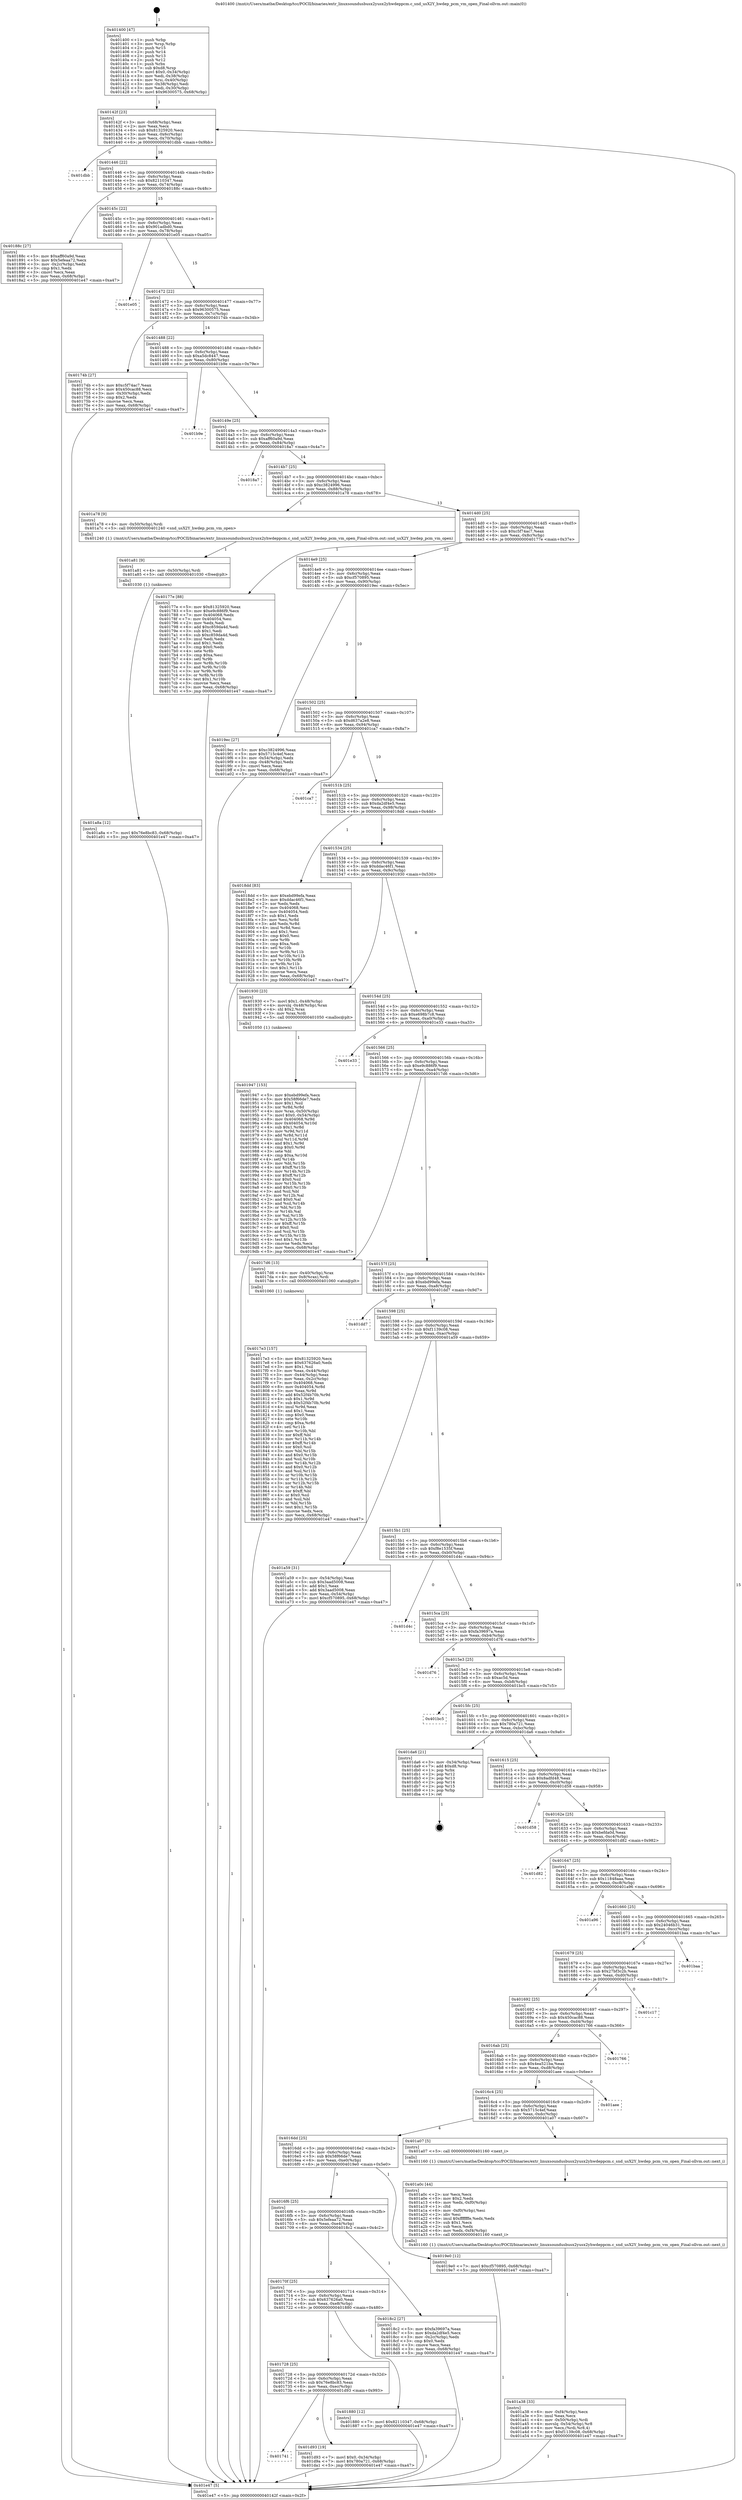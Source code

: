 digraph "0x401400" {
  label = "0x401400 (/mnt/c/Users/mathe/Desktop/tcc/POCII/binaries/extr_linuxsoundusbusx2yusx2yhwdeppcm.c_snd_usX2Y_hwdep_pcm_vm_open_Final-ollvm.out::main(0))"
  labelloc = "t"
  node[shape=record]

  Entry [label="",width=0.3,height=0.3,shape=circle,fillcolor=black,style=filled]
  "0x40142f" [label="{
     0x40142f [23]\l
     | [instrs]\l
     &nbsp;&nbsp;0x40142f \<+3\>: mov -0x68(%rbp),%eax\l
     &nbsp;&nbsp;0x401432 \<+2\>: mov %eax,%ecx\l
     &nbsp;&nbsp;0x401434 \<+6\>: sub $0x81325920,%ecx\l
     &nbsp;&nbsp;0x40143a \<+3\>: mov %eax,-0x6c(%rbp)\l
     &nbsp;&nbsp;0x40143d \<+3\>: mov %ecx,-0x70(%rbp)\l
     &nbsp;&nbsp;0x401440 \<+6\>: je 0000000000401dbb \<main+0x9bb\>\l
  }"]
  "0x401dbb" [label="{
     0x401dbb\l
  }", style=dashed]
  "0x401446" [label="{
     0x401446 [22]\l
     | [instrs]\l
     &nbsp;&nbsp;0x401446 \<+5\>: jmp 000000000040144b \<main+0x4b\>\l
     &nbsp;&nbsp;0x40144b \<+3\>: mov -0x6c(%rbp),%eax\l
     &nbsp;&nbsp;0x40144e \<+5\>: sub $0x82110347,%eax\l
     &nbsp;&nbsp;0x401453 \<+3\>: mov %eax,-0x74(%rbp)\l
     &nbsp;&nbsp;0x401456 \<+6\>: je 000000000040188c \<main+0x48c\>\l
  }"]
  Exit [label="",width=0.3,height=0.3,shape=circle,fillcolor=black,style=filled,peripheries=2]
  "0x40188c" [label="{
     0x40188c [27]\l
     | [instrs]\l
     &nbsp;&nbsp;0x40188c \<+5\>: mov $0xaff60a9d,%eax\l
     &nbsp;&nbsp;0x401891 \<+5\>: mov $0x5efeaa72,%ecx\l
     &nbsp;&nbsp;0x401896 \<+3\>: mov -0x2c(%rbp),%edx\l
     &nbsp;&nbsp;0x401899 \<+3\>: cmp $0x1,%edx\l
     &nbsp;&nbsp;0x40189c \<+3\>: cmovl %ecx,%eax\l
     &nbsp;&nbsp;0x40189f \<+3\>: mov %eax,-0x68(%rbp)\l
     &nbsp;&nbsp;0x4018a2 \<+5\>: jmp 0000000000401e47 \<main+0xa47\>\l
  }"]
  "0x40145c" [label="{
     0x40145c [22]\l
     | [instrs]\l
     &nbsp;&nbsp;0x40145c \<+5\>: jmp 0000000000401461 \<main+0x61\>\l
     &nbsp;&nbsp;0x401461 \<+3\>: mov -0x6c(%rbp),%eax\l
     &nbsp;&nbsp;0x401464 \<+5\>: sub $0x901adbd0,%eax\l
     &nbsp;&nbsp;0x401469 \<+3\>: mov %eax,-0x78(%rbp)\l
     &nbsp;&nbsp;0x40146c \<+6\>: je 0000000000401e05 \<main+0xa05\>\l
  }"]
  "0x401741" [label="{
     0x401741\l
  }", style=dashed]
  "0x401e05" [label="{
     0x401e05\l
  }", style=dashed]
  "0x401472" [label="{
     0x401472 [22]\l
     | [instrs]\l
     &nbsp;&nbsp;0x401472 \<+5\>: jmp 0000000000401477 \<main+0x77\>\l
     &nbsp;&nbsp;0x401477 \<+3\>: mov -0x6c(%rbp),%eax\l
     &nbsp;&nbsp;0x40147a \<+5\>: sub $0x96300575,%eax\l
     &nbsp;&nbsp;0x40147f \<+3\>: mov %eax,-0x7c(%rbp)\l
     &nbsp;&nbsp;0x401482 \<+6\>: je 000000000040174b \<main+0x34b\>\l
  }"]
  "0x401d93" [label="{
     0x401d93 [19]\l
     | [instrs]\l
     &nbsp;&nbsp;0x401d93 \<+7\>: movl $0x0,-0x34(%rbp)\l
     &nbsp;&nbsp;0x401d9a \<+7\>: movl $0x780a721,-0x68(%rbp)\l
     &nbsp;&nbsp;0x401da1 \<+5\>: jmp 0000000000401e47 \<main+0xa47\>\l
  }"]
  "0x40174b" [label="{
     0x40174b [27]\l
     | [instrs]\l
     &nbsp;&nbsp;0x40174b \<+5\>: mov $0xc5f74ac7,%eax\l
     &nbsp;&nbsp;0x401750 \<+5\>: mov $0x450cac88,%ecx\l
     &nbsp;&nbsp;0x401755 \<+3\>: mov -0x30(%rbp),%edx\l
     &nbsp;&nbsp;0x401758 \<+3\>: cmp $0x2,%edx\l
     &nbsp;&nbsp;0x40175b \<+3\>: cmovne %ecx,%eax\l
     &nbsp;&nbsp;0x40175e \<+3\>: mov %eax,-0x68(%rbp)\l
     &nbsp;&nbsp;0x401761 \<+5\>: jmp 0000000000401e47 \<main+0xa47\>\l
  }"]
  "0x401488" [label="{
     0x401488 [22]\l
     | [instrs]\l
     &nbsp;&nbsp;0x401488 \<+5\>: jmp 000000000040148d \<main+0x8d\>\l
     &nbsp;&nbsp;0x40148d \<+3\>: mov -0x6c(%rbp),%eax\l
     &nbsp;&nbsp;0x401490 \<+5\>: sub $0xa5dc8447,%eax\l
     &nbsp;&nbsp;0x401495 \<+3\>: mov %eax,-0x80(%rbp)\l
     &nbsp;&nbsp;0x401498 \<+6\>: je 0000000000401b9e \<main+0x79e\>\l
  }"]
  "0x401e47" [label="{
     0x401e47 [5]\l
     | [instrs]\l
     &nbsp;&nbsp;0x401e47 \<+5\>: jmp 000000000040142f \<main+0x2f\>\l
  }"]
  "0x401400" [label="{
     0x401400 [47]\l
     | [instrs]\l
     &nbsp;&nbsp;0x401400 \<+1\>: push %rbp\l
     &nbsp;&nbsp;0x401401 \<+3\>: mov %rsp,%rbp\l
     &nbsp;&nbsp;0x401404 \<+2\>: push %r15\l
     &nbsp;&nbsp;0x401406 \<+2\>: push %r14\l
     &nbsp;&nbsp;0x401408 \<+2\>: push %r13\l
     &nbsp;&nbsp;0x40140a \<+2\>: push %r12\l
     &nbsp;&nbsp;0x40140c \<+1\>: push %rbx\l
     &nbsp;&nbsp;0x40140d \<+7\>: sub $0xd8,%rsp\l
     &nbsp;&nbsp;0x401414 \<+7\>: movl $0x0,-0x34(%rbp)\l
     &nbsp;&nbsp;0x40141b \<+3\>: mov %edi,-0x38(%rbp)\l
     &nbsp;&nbsp;0x40141e \<+4\>: mov %rsi,-0x40(%rbp)\l
     &nbsp;&nbsp;0x401422 \<+3\>: mov -0x38(%rbp),%edi\l
     &nbsp;&nbsp;0x401425 \<+3\>: mov %edi,-0x30(%rbp)\l
     &nbsp;&nbsp;0x401428 \<+7\>: movl $0x96300575,-0x68(%rbp)\l
  }"]
  "0x401a8a" [label="{
     0x401a8a [12]\l
     | [instrs]\l
     &nbsp;&nbsp;0x401a8a \<+7\>: movl $0x76e8bc83,-0x68(%rbp)\l
     &nbsp;&nbsp;0x401a91 \<+5\>: jmp 0000000000401e47 \<main+0xa47\>\l
  }"]
  "0x401b9e" [label="{
     0x401b9e\l
  }", style=dashed]
  "0x40149e" [label="{
     0x40149e [25]\l
     | [instrs]\l
     &nbsp;&nbsp;0x40149e \<+5\>: jmp 00000000004014a3 \<main+0xa3\>\l
     &nbsp;&nbsp;0x4014a3 \<+3\>: mov -0x6c(%rbp),%eax\l
     &nbsp;&nbsp;0x4014a6 \<+5\>: sub $0xaff60a9d,%eax\l
     &nbsp;&nbsp;0x4014ab \<+6\>: mov %eax,-0x84(%rbp)\l
     &nbsp;&nbsp;0x4014b1 \<+6\>: je 00000000004018a7 \<main+0x4a7\>\l
  }"]
  "0x401a81" [label="{
     0x401a81 [9]\l
     | [instrs]\l
     &nbsp;&nbsp;0x401a81 \<+4\>: mov -0x50(%rbp),%rdi\l
     &nbsp;&nbsp;0x401a85 \<+5\>: call 0000000000401030 \<free@plt\>\l
     | [calls]\l
     &nbsp;&nbsp;0x401030 \{1\} (unknown)\l
  }"]
  "0x4018a7" [label="{
     0x4018a7\l
  }", style=dashed]
  "0x4014b7" [label="{
     0x4014b7 [25]\l
     | [instrs]\l
     &nbsp;&nbsp;0x4014b7 \<+5\>: jmp 00000000004014bc \<main+0xbc\>\l
     &nbsp;&nbsp;0x4014bc \<+3\>: mov -0x6c(%rbp),%eax\l
     &nbsp;&nbsp;0x4014bf \<+5\>: sub $0xc3824996,%eax\l
     &nbsp;&nbsp;0x4014c4 \<+6\>: mov %eax,-0x88(%rbp)\l
     &nbsp;&nbsp;0x4014ca \<+6\>: je 0000000000401a78 \<main+0x678\>\l
  }"]
  "0x401a38" [label="{
     0x401a38 [33]\l
     | [instrs]\l
     &nbsp;&nbsp;0x401a38 \<+6\>: mov -0xf4(%rbp),%ecx\l
     &nbsp;&nbsp;0x401a3e \<+3\>: imul %eax,%ecx\l
     &nbsp;&nbsp;0x401a41 \<+4\>: mov -0x50(%rbp),%rdi\l
     &nbsp;&nbsp;0x401a45 \<+4\>: movslq -0x54(%rbp),%r8\l
     &nbsp;&nbsp;0x401a49 \<+4\>: mov %ecx,(%rdi,%r8,4)\l
     &nbsp;&nbsp;0x401a4d \<+7\>: movl $0xf1139c08,-0x68(%rbp)\l
     &nbsp;&nbsp;0x401a54 \<+5\>: jmp 0000000000401e47 \<main+0xa47\>\l
  }"]
  "0x401a78" [label="{
     0x401a78 [9]\l
     | [instrs]\l
     &nbsp;&nbsp;0x401a78 \<+4\>: mov -0x50(%rbp),%rdi\l
     &nbsp;&nbsp;0x401a7c \<+5\>: call 0000000000401240 \<snd_usX2Y_hwdep_pcm_vm_open\>\l
     | [calls]\l
     &nbsp;&nbsp;0x401240 \{1\} (/mnt/c/Users/mathe/Desktop/tcc/POCII/binaries/extr_linuxsoundusbusx2yusx2yhwdeppcm.c_snd_usX2Y_hwdep_pcm_vm_open_Final-ollvm.out::snd_usX2Y_hwdep_pcm_vm_open)\l
  }"]
  "0x4014d0" [label="{
     0x4014d0 [25]\l
     | [instrs]\l
     &nbsp;&nbsp;0x4014d0 \<+5\>: jmp 00000000004014d5 \<main+0xd5\>\l
     &nbsp;&nbsp;0x4014d5 \<+3\>: mov -0x6c(%rbp),%eax\l
     &nbsp;&nbsp;0x4014d8 \<+5\>: sub $0xc5f74ac7,%eax\l
     &nbsp;&nbsp;0x4014dd \<+6\>: mov %eax,-0x8c(%rbp)\l
     &nbsp;&nbsp;0x4014e3 \<+6\>: je 000000000040177e \<main+0x37e\>\l
  }"]
  "0x401a0c" [label="{
     0x401a0c [44]\l
     | [instrs]\l
     &nbsp;&nbsp;0x401a0c \<+2\>: xor %ecx,%ecx\l
     &nbsp;&nbsp;0x401a0e \<+5\>: mov $0x2,%edx\l
     &nbsp;&nbsp;0x401a13 \<+6\>: mov %edx,-0xf0(%rbp)\l
     &nbsp;&nbsp;0x401a19 \<+1\>: cltd\l
     &nbsp;&nbsp;0x401a1a \<+6\>: mov -0xf0(%rbp),%esi\l
     &nbsp;&nbsp;0x401a20 \<+2\>: idiv %esi\l
     &nbsp;&nbsp;0x401a22 \<+6\>: imul $0xfffffffe,%edx,%edx\l
     &nbsp;&nbsp;0x401a28 \<+3\>: sub $0x1,%ecx\l
     &nbsp;&nbsp;0x401a2b \<+2\>: sub %ecx,%edx\l
     &nbsp;&nbsp;0x401a2d \<+6\>: mov %edx,-0xf4(%rbp)\l
     &nbsp;&nbsp;0x401a33 \<+5\>: call 0000000000401160 \<next_i\>\l
     | [calls]\l
     &nbsp;&nbsp;0x401160 \{1\} (/mnt/c/Users/mathe/Desktop/tcc/POCII/binaries/extr_linuxsoundusbusx2yusx2yhwdeppcm.c_snd_usX2Y_hwdep_pcm_vm_open_Final-ollvm.out::next_i)\l
  }"]
  "0x40177e" [label="{
     0x40177e [88]\l
     | [instrs]\l
     &nbsp;&nbsp;0x40177e \<+5\>: mov $0x81325920,%eax\l
     &nbsp;&nbsp;0x401783 \<+5\>: mov $0xe9c886f9,%ecx\l
     &nbsp;&nbsp;0x401788 \<+7\>: mov 0x404068,%edx\l
     &nbsp;&nbsp;0x40178f \<+7\>: mov 0x404054,%esi\l
     &nbsp;&nbsp;0x401796 \<+2\>: mov %edx,%edi\l
     &nbsp;&nbsp;0x401798 \<+6\>: add $0xc859da4d,%edi\l
     &nbsp;&nbsp;0x40179e \<+3\>: sub $0x1,%edi\l
     &nbsp;&nbsp;0x4017a1 \<+6\>: sub $0xc859da4d,%edi\l
     &nbsp;&nbsp;0x4017a7 \<+3\>: imul %edi,%edx\l
     &nbsp;&nbsp;0x4017aa \<+3\>: and $0x1,%edx\l
     &nbsp;&nbsp;0x4017ad \<+3\>: cmp $0x0,%edx\l
     &nbsp;&nbsp;0x4017b0 \<+4\>: sete %r8b\l
     &nbsp;&nbsp;0x4017b4 \<+3\>: cmp $0xa,%esi\l
     &nbsp;&nbsp;0x4017b7 \<+4\>: setl %r9b\l
     &nbsp;&nbsp;0x4017bb \<+3\>: mov %r8b,%r10b\l
     &nbsp;&nbsp;0x4017be \<+3\>: and %r9b,%r10b\l
     &nbsp;&nbsp;0x4017c1 \<+3\>: xor %r9b,%r8b\l
     &nbsp;&nbsp;0x4017c4 \<+3\>: or %r8b,%r10b\l
     &nbsp;&nbsp;0x4017c7 \<+4\>: test $0x1,%r10b\l
     &nbsp;&nbsp;0x4017cb \<+3\>: cmovne %ecx,%eax\l
     &nbsp;&nbsp;0x4017ce \<+3\>: mov %eax,-0x68(%rbp)\l
     &nbsp;&nbsp;0x4017d1 \<+5\>: jmp 0000000000401e47 \<main+0xa47\>\l
  }"]
  "0x4014e9" [label="{
     0x4014e9 [25]\l
     | [instrs]\l
     &nbsp;&nbsp;0x4014e9 \<+5\>: jmp 00000000004014ee \<main+0xee\>\l
     &nbsp;&nbsp;0x4014ee \<+3\>: mov -0x6c(%rbp),%eax\l
     &nbsp;&nbsp;0x4014f1 \<+5\>: sub $0xcf570895,%eax\l
     &nbsp;&nbsp;0x4014f6 \<+6\>: mov %eax,-0x90(%rbp)\l
     &nbsp;&nbsp;0x4014fc \<+6\>: je 00000000004019ec \<main+0x5ec\>\l
  }"]
  "0x401947" [label="{
     0x401947 [153]\l
     | [instrs]\l
     &nbsp;&nbsp;0x401947 \<+5\>: mov $0xebd99efa,%ecx\l
     &nbsp;&nbsp;0x40194c \<+5\>: mov $0x58f66de7,%edx\l
     &nbsp;&nbsp;0x401951 \<+3\>: mov $0x1,%sil\l
     &nbsp;&nbsp;0x401954 \<+3\>: xor %r8d,%r8d\l
     &nbsp;&nbsp;0x401957 \<+4\>: mov %rax,-0x50(%rbp)\l
     &nbsp;&nbsp;0x40195b \<+7\>: movl $0x0,-0x54(%rbp)\l
     &nbsp;&nbsp;0x401962 \<+8\>: mov 0x404068,%r9d\l
     &nbsp;&nbsp;0x40196a \<+8\>: mov 0x404054,%r10d\l
     &nbsp;&nbsp;0x401972 \<+4\>: sub $0x1,%r8d\l
     &nbsp;&nbsp;0x401976 \<+3\>: mov %r9d,%r11d\l
     &nbsp;&nbsp;0x401979 \<+3\>: add %r8d,%r11d\l
     &nbsp;&nbsp;0x40197c \<+4\>: imul %r11d,%r9d\l
     &nbsp;&nbsp;0x401980 \<+4\>: and $0x1,%r9d\l
     &nbsp;&nbsp;0x401984 \<+4\>: cmp $0x0,%r9d\l
     &nbsp;&nbsp;0x401988 \<+3\>: sete %bl\l
     &nbsp;&nbsp;0x40198b \<+4\>: cmp $0xa,%r10d\l
     &nbsp;&nbsp;0x40198f \<+4\>: setl %r14b\l
     &nbsp;&nbsp;0x401993 \<+3\>: mov %bl,%r15b\l
     &nbsp;&nbsp;0x401996 \<+4\>: xor $0xff,%r15b\l
     &nbsp;&nbsp;0x40199a \<+3\>: mov %r14b,%r12b\l
     &nbsp;&nbsp;0x40199d \<+4\>: xor $0xff,%r12b\l
     &nbsp;&nbsp;0x4019a1 \<+4\>: xor $0x0,%sil\l
     &nbsp;&nbsp;0x4019a5 \<+3\>: mov %r15b,%r13b\l
     &nbsp;&nbsp;0x4019a8 \<+4\>: and $0x0,%r13b\l
     &nbsp;&nbsp;0x4019ac \<+3\>: and %sil,%bl\l
     &nbsp;&nbsp;0x4019af \<+3\>: mov %r12b,%al\l
     &nbsp;&nbsp;0x4019b2 \<+2\>: and $0x0,%al\l
     &nbsp;&nbsp;0x4019b4 \<+3\>: and %sil,%r14b\l
     &nbsp;&nbsp;0x4019b7 \<+3\>: or %bl,%r13b\l
     &nbsp;&nbsp;0x4019ba \<+3\>: or %r14b,%al\l
     &nbsp;&nbsp;0x4019bd \<+3\>: xor %al,%r13b\l
     &nbsp;&nbsp;0x4019c0 \<+3\>: or %r12b,%r15b\l
     &nbsp;&nbsp;0x4019c3 \<+4\>: xor $0xff,%r15b\l
     &nbsp;&nbsp;0x4019c7 \<+4\>: or $0x0,%sil\l
     &nbsp;&nbsp;0x4019cb \<+3\>: and %sil,%r15b\l
     &nbsp;&nbsp;0x4019ce \<+3\>: or %r15b,%r13b\l
     &nbsp;&nbsp;0x4019d1 \<+4\>: test $0x1,%r13b\l
     &nbsp;&nbsp;0x4019d5 \<+3\>: cmovne %edx,%ecx\l
     &nbsp;&nbsp;0x4019d8 \<+3\>: mov %ecx,-0x68(%rbp)\l
     &nbsp;&nbsp;0x4019db \<+5\>: jmp 0000000000401e47 \<main+0xa47\>\l
  }"]
  "0x4019ec" [label="{
     0x4019ec [27]\l
     | [instrs]\l
     &nbsp;&nbsp;0x4019ec \<+5\>: mov $0xc3824996,%eax\l
     &nbsp;&nbsp;0x4019f1 \<+5\>: mov $0x5715c4ef,%ecx\l
     &nbsp;&nbsp;0x4019f6 \<+3\>: mov -0x54(%rbp),%edx\l
     &nbsp;&nbsp;0x4019f9 \<+3\>: cmp -0x48(%rbp),%edx\l
     &nbsp;&nbsp;0x4019fc \<+3\>: cmovl %ecx,%eax\l
     &nbsp;&nbsp;0x4019ff \<+3\>: mov %eax,-0x68(%rbp)\l
     &nbsp;&nbsp;0x401a02 \<+5\>: jmp 0000000000401e47 \<main+0xa47\>\l
  }"]
  "0x401502" [label="{
     0x401502 [25]\l
     | [instrs]\l
     &nbsp;&nbsp;0x401502 \<+5\>: jmp 0000000000401507 \<main+0x107\>\l
     &nbsp;&nbsp;0x401507 \<+3\>: mov -0x6c(%rbp),%eax\l
     &nbsp;&nbsp;0x40150a \<+5\>: sub $0xd637a2e8,%eax\l
     &nbsp;&nbsp;0x40150f \<+6\>: mov %eax,-0x94(%rbp)\l
     &nbsp;&nbsp;0x401515 \<+6\>: je 0000000000401ca7 \<main+0x8a7\>\l
  }"]
  "0x401728" [label="{
     0x401728 [25]\l
     | [instrs]\l
     &nbsp;&nbsp;0x401728 \<+5\>: jmp 000000000040172d \<main+0x32d\>\l
     &nbsp;&nbsp;0x40172d \<+3\>: mov -0x6c(%rbp),%eax\l
     &nbsp;&nbsp;0x401730 \<+5\>: sub $0x76e8bc83,%eax\l
     &nbsp;&nbsp;0x401735 \<+6\>: mov %eax,-0xec(%rbp)\l
     &nbsp;&nbsp;0x40173b \<+6\>: je 0000000000401d93 \<main+0x993\>\l
  }"]
  "0x401ca7" [label="{
     0x401ca7\l
  }", style=dashed]
  "0x40151b" [label="{
     0x40151b [25]\l
     | [instrs]\l
     &nbsp;&nbsp;0x40151b \<+5\>: jmp 0000000000401520 \<main+0x120\>\l
     &nbsp;&nbsp;0x401520 \<+3\>: mov -0x6c(%rbp),%eax\l
     &nbsp;&nbsp;0x401523 \<+5\>: sub $0xda2df4e5,%eax\l
     &nbsp;&nbsp;0x401528 \<+6\>: mov %eax,-0x98(%rbp)\l
     &nbsp;&nbsp;0x40152e \<+6\>: je 00000000004018dd \<main+0x4dd\>\l
  }"]
  "0x401880" [label="{
     0x401880 [12]\l
     | [instrs]\l
     &nbsp;&nbsp;0x401880 \<+7\>: movl $0x82110347,-0x68(%rbp)\l
     &nbsp;&nbsp;0x401887 \<+5\>: jmp 0000000000401e47 \<main+0xa47\>\l
  }"]
  "0x4018dd" [label="{
     0x4018dd [83]\l
     | [instrs]\l
     &nbsp;&nbsp;0x4018dd \<+5\>: mov $0xebd99efa,%eax\l
     &nbsp;&nbsp;0x4018e2 \<+5\>: mov $0xddac46f1,%ecx\l
     &nbsp;&nbsp;0x4018e7 \<+2\>: xor %edx,%edx\l
     &nbsp;&nbsp;0x4018e9 \<+7\>: mov 0x404068,%esi\l
     &nbsp;&nbsp;0x4018f0 \<+7\>: mov 0x404054,%edi\l
     &nbsp;&nbsp;0x4018f7 \<+3\>: sub $0x1,%edx\l
     &nbsp;&nbsp;0x4018fa \<+3\>: mov %esi,%r8d\l
     &nbsp;&nbsp;0x4018fd \<+3\>: add %edx,%r8d\l
     &nbsp;&nbsp;0x401900 \<+4\>: imul %r8d,%esi\l
     &nbsp;&nbsp;0x401904 \<+3\>: and $0x1,%esi\l
     &nbsp;&nbsp;0x401907 \<+3\>: cmp $0x0,%esi\l
     &nbsp;&nbsp;0x40190a \<+4\>: sete %r9b\l
     &nbsp;&nbsp;0x40190e \<+3\>: cmp $0xa,%edi\l
     &nbsp;&nbsp;0x401911 \<+4\>: setl %r10b\l
     &nbsp;&nbsp;0x401915 \<+3\>: mov %r9b,%r11b\l
     &nbsp;&nbsp;0x401918 \<+3\>: and %r10b,%r11b\l
     &nbsp;&nbsp;0x40191b \<+3\>: xor %r10b,%r9b\l
     &nbsp;&nbsp;0x40191e \<+3\>: or %r9b,%r11b\l
     &nbsp;&nbsp;0x401921 \<+4\>: test $0x1,%r11b\l
     &nbsp;&nbsp;0x401925 \<+3\>: cmovne %ecx,%eax\l
     &nbsp;&nbsp;0x401928 \<+3\>: mov %eax,-0x68(%rbp)\l
     &nbsp;&nbsp;0x40192b \<+5\>: jmp 0000000000401e47 \<main+0xa47\>\l
  }"]
  "0x401534" [label="{
     0x401534 [25]\l
     | [instrs]\l
     &nbsp;&nbsp;0x401534 \<+5\>: jmp 0000000000401539 \<main+0x139\>\l
     &nbsp;&nbsp;0x401539 \<+3\>: mov -0x6c(%rbp),%eax\l
     &nbsp;&nbsp;0x40153c \<+5\>: sub $0xddac46f1,%eax\l
     &nbsp;&nbsp;0x401541 \<+6\>: mov %eax,-0x9c(%rbp)\l
     &nbsp;&nbsp;0x401547 \<+6\>: je 0000000000401930 \<main+0x530\>\l
  }"]
  "0x40170f" [label="{
     0x40170f [25]\l
     | [instrs]\l
     &nbsp;&nbsp;0x40170f \<+5\>: jmp 0000000000401714 \<main+0x314\>\l
     &nbsp;&nbsp;0x401714 \<+3\>: mov -0x6c(%rbp),%eax\l
     &nbsp;&nbsp;0x401717 \<+5\>: sub $0x637626a0,%eax\l
     &nbsp;&nbsp;0x40171c \<+6\>: mov %eax,-0xe8(%rbp)\l
     &nbsp;&nbsp;0x401722 \<+6\>: je 0000000000401880 \<main+0x480\>\l
  }"]
  "0x401930" [label="{
     0x401930 [23]\l
     | [instrs]\l
     &nbsp;&nbsp;0x401930 \<+7\>: movl $0x1,-0x48(%rbp)\l
     &nbsp;&nbsp;0x401937 \<+4\>: movslq -0x48(%rbp),%rax\l
     &nbsp;&nbsp;0x40193b \<+4\>: shl $0x2,%rax\l
     &nbsp;&nbsp;0x40193f \<+3\>: mov %rax,%rdi\l
     &nbsp;&nbsp;0x401942 \<+5\>: call 0000000000401050 \<malloc@plt\>\l
     | [calls]\l
     &nbsp;&nbsp;0x401050 \{1\} (unknown)\l
  }"]
  "0x40154d" [label="{
     0x40154d [25]\l
     | [instrs]\l
     &nbsp;&nbsp;0x40154d \<+5\>: jmp 0000000000401552 \<main+0x152\>\l
     &nbsp;&nbsp;0x401552 \<+3\>: mov -0x6c(%rbp),%eax\l
     &nbsp;&nbsp;0x401555 \<+5\>: sub $0xe698b7c8,%eax\l
     &nbsp;&nbsp;0x40155a \<+6\>: mov %eax,-0xa0(%rbp)\l
     &nbsp;&nbsp;0x401560 \<+6\>: je 0000000000401e33 \<main+0xa33\>\l
  }"]
  "0x4018c2" [label="{
     0x4018c2 [27]\l
     | [instrs]\l
     &nbsp;&nbsp;0x4018c2 \<+5\>: mov $0xfa39697a,%eax\l
     &nbsp;&nbsp;0x4018c7 \<+5\>: mov $0xda2df4e5,%ecx\l
     &nbsp;&nbsp;0x4018cc \<+3\>: mov -0x2c(%rbp),%edx\l
     &nbsp;&nbsp;0x4018cf \<+3\>: cmp $0x0,%edx\l
     &nbsp;&nbsp;0x4018d2 \<+3\>: cmove %ecx,%eax\l
     &nbsp;&nbsp;0x4018d5 \<+3\>: mov %eax,-0x68(%rbp)\l
     &nbsp;&nbsp;0x4018d8 \<+5\>: jmp 0000000000401e47 \<main+0xa47\>\l
  }"]
  "0x401e33" [label="{
     0x401e33\l
  }", style=dashed]
  "0x401566" [label="{
     0x401566 [25]\l
     | [instrs]\l
     &nbsp;&nbsp;0x401566 \<+5\>: jmp 000000000040156b \<main+0x16b\>\l
     &nbsp;&nbsp;0x40156b \<+3\>: mov -0x6c(%rbp),%eax\l
     &nbsp;&nbsp;0x40156e \<+5\>: sub $0xe9c886f9,%eax\l
     &nbsp;&nbsp;0x401573 \<+6\>: mov %eax,-0xa4(%rbp)\l
     &nbsp;&nbsp;0x401579 \<+6\>: je 00000000004017d6 \<main+0x3d6\>\l
  }"]
  "0x4016f6" [label="{
     0x4016f6 [25]\l
     | [instrs]\l
     &nbsp;&nbsp;0x4016f6 \<+5\>: jmp 00000000004016fb \<main+0x2fb\>\l
     &nbsp;&nbsp;0x4016fb \<+3\>: mov -0x6c(%rbp),%eax\l
     &nbsp;&nbsp;0x4016fe \<+5\>: sub $0x5efeaa72,%eax\l
     &nbsp;&nbsp;0x401703 \<+6\>: mov %eax,-0xe4(%rbp)\l
     &nbsp;&nbsp;0x401709 \<+6\>: je 00000000004018c2 \<main+0x4c2\>\l
  }"]
  "0x4017d6" [label="{
     0x4017d6 [13]\l
     | [instrs]\l
     &nbsp;&nbsp;0x4017d6 \<+4\>: mov -0x40(%rbp),%rax\l
     &nbsp;&nbsp;0x4017da \<+4\>: mov 0x8(%rax),%rdi\l
     &nbsp;&nbsp;0x4017de \<+5\>: call 0000000000401060 \<atoi@plt\>\l
     | [calls]\l
     &nbsp;&nbsp;0x401060 \{1\} (unknown)\l
  }"]
  "0x40157f" [label="{
     0x40157f [25]\l
     | [instrs]\l
     &nbsp;&nbsp;0x40157f \<+5\>: jmp 0000000000401584 \<main+0x184\>\l
     &nbsp;&nbsp;0x401584 \<+3\>: mov -0x6c(%rbp),%eax\l
     &nbsp;&nbsp;0x401587 \<+5\>: sub $0xebd99efa,%eax\l
     &nbsp;&nbsp;0x40158c \<+6\>: mov %eax,-0xa8(%rbp)\l
     &nbsp;&nbsp;0x401592 \<+6\>: je 0000000000401dd7 \<main+0x9d7\>\l
  }"]
  "0x4017e3" [label="{
     0x4017e3 [157]\l
     | [instrs]\l
     &nbsp;&nbsp;0x4017e3 \<+5\>: mov $0x81325920,%ecx\l
     &nbsp;&nbsp;0x4017e8 \<+5\>: mov $0x637626a0,%edx\l
     &nbsp;&nbsp;0x4017ed \<+3\>: mov $0x1,%sil\l
     &nbsp;&nbsp;0x4017f0 \<+3\>: mov %eax,-0x44(%rbp)\l
     &nbsp;&nbsp;0x4017f3 \<+3\>: mov -0x44(%rbp),%eax\l
     &nbsp;&nbsp;0x4017f6 \<+3\>: mov %eax,-0x2c(%rbp)\l
     &nbsp;&nbsp;0x4017f9 \<+7\>: mov 0x404068,%eax\l
     &nbsp;&nbsp;0x401800 \<+8\>: mov 0x404054,%r8d\l
     &nbsp;&nbsp;0x401808 \<+3\>: mov %eax,%r9d\l
     &nbsp;&nbsp;0x40180b \<+7\>: add $0x52f4b70b,%r9d\l
     &nbsp;&nbsp;0x401812 \<+4\>: sub $0x1,%r9d\l
     &nbsp;&nbsp;0x401816 \<+7\>: sub $0x52f4b70b,%r9d\l
     &nbsp;&nbsp;0x40181d \<+4\>: imul %r9d,%eax\l
     &nbsp;&nbsp;0x401821 \<+3\>: and $0x1,%eax\l
     &nbsp;&nbsp;0x401824 \<+3\>: cmp $0x0,%eax\l
     &nbsp;&nbsp;0x401827 \<+4\>: sete %r10b\l
     &nbsp;&nbsp;0x40182b \<+4\>: cmp $0xa,%r8d\l
     &nbsp;&nbsp;0x40182f \<+4\>: setl %r11b\l
     &nbsp;&nbsp;0x401833 \<+3\>: mov %r10b,%bl\l
     &nbsp;&nbsp;0x401836 \<+3\>: xor $0xff,%bl\l
     &nbsp;&nbsp;0x401839 \<+3\>: mov %r11b,%r14b\l
     &nbsp;&nbsp;0x40183c \<+4\>: xor $0xff,%r14b\l
     &nbsp;&nbsp;0x401840 \<+4\>: xor $0x0,%sil\l
     &nbsp;&nbsp;0x401844 \<+3\>: mov %bl,%r15b\l
     &nbsp;&nbsp;0x401847 \<+4\>: and $0x0,%r15b\l
     &nbsp;&nbsp;0x40184b \<+3\>: and %sil,%r10b\l
     &nbsp;&nbsp;0x40184e \<+3\>: mov %r14b,%r12b\l
     &nbsp;&nbsp;0x401851 \<+4\>: and $0x0,%r12b\l
     &nbsp;&nbsp;0x401855 \<+3\>: and %sil,%r11b\l
     &nbsp;&nbsp;0x401858 \<+3\>: or %r10b,%r15b\l
     &nbsp;&nbsp;0x40185b \<+3\>: or %r11b,%r12b\l
     &nbsp;&nbsp;0x40185e \<+3\>: xor %r12b,%r15b\l
     &nbsp;&nbsp;0x401861 \<+3\>: or %r14b,%bl\l
     &nbsp;&nbsp;0x401864 \<+3\>: xor $0xff,%bl\l
     &nbsp;&nbsp;0x401867 \<+4\>: or $0x0,%sil\l
     &nbsp;&nbsp;0x40186b \<+3\>: and %sil,%bl\l
     &nbsp;&nbsp;0x40186e \<+3\>: or %bl,%r15b\l
     &nbsp;&nbsp;0x401871 \<+4\>: test $0x1,%r15b\l
     &nbsp;&nbsp;0x401875 \<+3\>: cmovne %edx,%ecx\l
     &nbsp;&nbsp;0x401878 \<+3\>: mov %ecx,-0x68(%rbp)\l
     &nbsp;&nbsp;0x40187b \<+5\>: jmp 0000000000401e47 \<main+0xa47\>\l
  }"]
  "0x4019e0" [label="{
     0x4019e0 [12]\l
     | [instrs]\l
     &nbsp;&nbsp;0x4019e0 \<+7\>: movl $0xcf570895,-0x68(%rbp)\l
     &nbsp;&nbsp;0x4019e7 \<+5\>: jmp 0000000000401e47 \<main+0xa47\>\l
  }"]
  "0x401dd7" [label="{
     0x401dd7\l
  }", style=dashed]
  "0x401598" [label="{
     0x401598 [25]\l
     | [instrs]\l
     &nbsp;&nbsp;0x401598 \<+5\>: jmp 000000000040159d \<main+0x19d\>\l
     &nbsp;&nbsp;0x40159d \<+3\>: mov -0x6c(%rbp),%eax\l
     &nbsp;&nbsp;0x4015a0 \<+5\>: sub $0xf1139c08,%eax\l
     &nbsp;&nbsp;0x4015a5 \<+6\>: mov %eax,-0xac(%rbp)\l
     &nbsp;&nbsp;0x4015ab \<+6\>: je 0000000000401a59 \<main+0x659\>\l
  }"]
  "0x4016dd" [label="{
     0x4016dd [25]\l
     | [instrs]\l
     &nbsp;&nbsp;0x4016dd \<+5\>: jmp 00000000004016e2 \<main+0x2e2\>\l
     &nbsp;&nbsp;0x4016e2 \<+3\>: mov -0x6c(%rbp),%eax\l
     &nbsp;&nbsp;0x4016e5 \<+5\>: sub $0x58f66de7,%eax\l
     &nbsp;&nbsp;0x4016ea \<+6\>: mov %eax,-0xe0(%rbp)\l
     &nbsp;&nbsp;0x4016f0 \<+6\>: je 00000000004019e0 \<main+0x5e0\>\l
  }"]
  "0x401a59" [label="{
     0x401a59 [31]\l
     | [instrs]\l
     &nbsp;&nbsp;0x401a59 \<+3\>: mov -0x54(%rbp),%eax\l
     &nbsp;&nbsp;0x401a5c \<+5\>: sub $0x3aad5008,%eax\l
     &nbsp;&nbsp;0x401a61 \<+3\>: add $0x1,%eax\l
     &nbsp;&nbsp;0x401a64 \<+5\>: add $0x3aad5008,%eax\l
     &nbsp;&nbsp;0x401a69 \<+3\>: mov %eax,-0x54(%rbp)\l
     &nbsp;&nbsp;0x401a6c \<+7\>: movl $0xcf570895,-0x68(%rbp)\l
     &nbsp;&nbsp;0x401a73 \<+5\>: jmp 0000000000401e47 \<main+0xa47\>\l
  }"]
  "0x4015b1" [label="{
     0x4015b1 [25]\l
     | [instrs]\l
     &nbsp;&nbsp;0x4015b1 \<+5\>: jmp 00000000004015b6 \<main+0x1b6\>\l
     &nbsp;&nbsp;0x4015b6 \<+3\>: mov -0x6c(%rbp),%eax\l
     &nbsp;&nbsp;0x4015b9 \<+5\>: sub $0xf8e1535f,%eax\l
     &nbsp;&nbsp;0x4015be \<+6\>: mov %eax,-0xb0(%rbp)\l
     &nbsp;&nbsp;0x4015c4 \<+6\>: je 0000000000401d4c \<main+0x94c\>\l
  }"]
  "0x401a07" [label="{
     0x401a07 [5]\l
     | [instrs]\l
     &nbsp;&nbsp;0x401a07 \<+5\>: call 0000000000401160 \<next_i\>\l
     | [calls]\l
     &nbsp;&nbsp;0x401160 \{1\} (/mnt/c/Users/mathe/Desktop/tcc/POCII/binaries/extr_linuxsoundusbusx2yusx2yhwdeppcm.c_snd_usX2Y_hwdep_pcm_vm_open_Final-ollvm.out::next_i)\l
  }"]
  "0x401d4c" [label="{
     0x401d4c\l
  }", style=dashed]
  "0x4015ca" [label="{
     0x4015ca [25]\l
     | [instrs]\l
     &nbsp;&nbsp;0x4015ca \<+5\>: jmp 00000000004015cf \<main+0x1cf\>\l
     &nbsp;&nbsp;0x4015cf \<+3\>: mov -0x6c(%rbp),%eax\l
     &nbsp;&nbsp;0x4015d2 \<+5\>: sub $0xfa39697a,%eax\l
     &nbsp;&nbsp;0x4015d7 \<+6\>: mov %eax,-0xb4(%rbp)\l
     &nbsp;&nbsp;0x4015dd \<+6\>: je 0000000000401d76 \<main+0x976\>\l
  }"]
  "0x4016c4" [label="{
     0x4016c4 [25]\l
     | [instrs]\l
     &nbsp;&nbsp;0x4016c4 \<+5\>: jmp 00000000004016c9 \<main+0x2c9\>\l
     &nbsp;&nbsp;0x4016c9 \<+3\>: mov -0x6c(%rbp),%eax\l
     &nbsp;&nbsp;0x4016cc \<+5\>: sub $0x5715c4ef,%eax\l
     &nbsp;&nbsp;0x4016d1 \<+6\>: mov %eax,-0xdc(%rbp)\l
     &nbsp;&nbsp;0x4016d7 \<+6\>: je 0000000000401a07 \<main+0x607\>\l
  }"]
  "0x401d76" [label="{
     0x401d76\l
  }", style=dashed]
  "0x4015e3" [label="{
     0x4015e3 [25]\l
     | [instrs]\l
     &nbsp;&nbsp;0x4015e3 \<+5\>: jmp 00000000004015e8 \<main+0x1e8\>\l
     &nbsp;&nbsp;0x4015e8 \<+3\>: mov -0x6c(%rbp),%eax\l
     &nbsp;&nbsp;0x4015eb \<+5\>: sub $0xac5d,%eax\l
     &nbsp;&nbsp;0x4015f0 \<+6\>: mov %eax,-0xb8(%rbp)\l
     &nbsp;&nbsp;0x4015f6 \<+6\>: je 0000000000401bc5 \<main+0x7c5\>\l
  }"]
  "0x401aee" [label="{
     0x401aee\l
  }", style=dashed]
  "0x401bc5" [label="{
     0x401bc5\l
  }", style=dashed]
  "0x4015fc" [label="{
     0x4015fc [25]\l
     | [instrs]\l
     &nbsp;&nbsp;0x4015fc \<+5\>: jmp 0000000000401601 \<main+0x201\>\l
     &nbsp;&nbsp;0x401601 \<+3\>: mov -0x6c(%rbp),%eax\l
     &nbsp;&nbsp;0x401604 \<+5\>: sub $0x780a721,%eax\l
     &nbsp;&nbsp;0x401609 \<+6\>: mov %eax,-0xbc(%rbp)\l
     &nbsp;&nbsp;0x40160f \<+6\>: je 0000000000401da6 \<main+0x9a6\>\l
  }"]
  "0x4016ab" [label="{
     0x4016ab [25]\l
     | [instrs]\l
     &nbsp;&nbsp;0x4016ab \<+5\>: jmp 00000000004016b0 \<main+0x2b0\>\l
     &nbsp;&nbsp;0x4016b0 \<+3\>: mov -0x6c(%rbp),%eax\l
     &nbsp;&nbsp;0x4016b3 \<+5\>: sub $0x4ea521ba,%eax\l
     &nbsp;&nbsp;0x4016b8 \<+6\>: mov %eax,-0xd8(%rbp)\l
     &nbsp;&nbsp;0x4016be \<+6\>: je 0000000000401aee \<main+0x6ee\>\l
  }"]
  "0x401da6" [label="{
     0x401da6 [21]\l
     | [instrs]\l
     &nbsp;&nbsp;0x401da6 \<+3\>: mov -0x34(%rbp),%eax\l
     &nbsp;&nbsp;0x401da9 \<+7\>: add $0xd8,%rsp\l
     &nbsp;&nbsp;0x401db0 \<+1\>: pop %rbx\l
     &nbsp;&nbsp;0x401db1 \<+2\>: pop %r12\l
     &nbsp;&nbsp;0x401db3 \<+2\>: pop %r13\l
     &nbsp;&nbsp;0x401db5 \<+2\>: pop %r14\l
     &nbsp;&nbsp;0x401db7 \<+2\>: pop %r15\l
     &nbsp;&nbsp;0x401db9 \<+1\>: pop %rbp\l
     &nbsp;&nbsp;0x401dba \<+1\>: ret\l
  }"]
  "0x401615" [label="{
     0x401615 [25]\l
     | [instrs]\l
     &nbsp;&nbsp;0x401615 \<+5\>: jmp 000000000040161a \<main+0x21a\>\l
     &nbsp;&nbsp;0x40161a \<+3\>: mov -0x6c(%rbp),%eax\l
     &nbsp;&nbsp;0x40161d \<+5\>: sub $0x8adfd48,%eax\l
     &nbsp;&nbsp;0x401622 \<+6\>: mov %eax,-0xc0(%rbp)\l
     &nbsp;&nbsp;0x401628 \<+6\>: je 0000000000401d58 \<main+0x958\>\l
  }"]
  "0x401766" [label="{
     0x401766\l
  }", style=dashed]
  "0x401d58" [label="{
     0x401d58\l
  }", style=dashed]
  "0x40162e" [label="{
     0x40162e [25]\l
     | [instrs]\l
     &nbsp;&nbsp;0x40162e \<+5\>: jmp 0000000000401633 \<main+0x233\>\l
     &nbsp;&nbsp;0x401633 \<+3\>: mov -0x6c(%rbp),%eax\l
     &nbsp;&nbsp;0x401636 \<+5\>: sub $0xbefda0d,%eax\l
     &nbsp;&nbsp;0x40163b \<+6\>: mov %eax,-0xc4(%rbp)\l
     &nbsp;&nbsp;0x401641 \<+6\>: je 0000000000401d82 \<main+0x982\>\l
  }"]
  "0x401692" [label="{
     0x401692 [25]\l
     | [instrs]\l
     &nbsp;&nbsp;0x401692 \<+5\>: jmp 0000000000401697 \<main+0x297\>\l
     &nbsp;&nbsp;0x401697 \<+3\>: mov -0x6c(%rbp),%eax\l
     &nbsp;&nbsp;0x40169a \<+5\>: sub $0x450cac88,%eax\l
     &nbsp;&nbsp;0x40169f \<+6\>: mov %eax,-0xd4(%rbp)\l
     &nbsp;&nbsp;0x4016a5 \<+6\>: je 0000000000401766 \<main+0x366\>\l
  }"]
  "0x401d82" [label="{
     0x401d82\l
  }", style=dashed]
  "0x401647" [label="{
     0x401647 [25]\l
     | [instrs]\l
     &nbsp;&nbsp;0x401647 \<+5\>: jmp 000000000040164c \<main+0x24c\>\l
     &nbsp;&nbsp;0x40164c \<+3\>: mov -0x6c(%rbp),%eax\l
     &nbsp;&nbsp;0x40164f \<+5\>: sub $0x11848aaa,%eax\l
     &nbsp;&nbsp;0x401654 \<+6\>: mov %eax,-0xc8(%rbp)\l
     &nbsp;&nbsp;0x40165a \<+6\>: je 0000000000401a96 \<main+0x696\>\l
  }"]
  "0x401c17" [label="{
     0x401c17\l
  }", style=dashed]
  "0x401a96" [label="{
     0x401a96\l
  }", style=dashed]
  "0x401660" [label="{
     0x401660 [25]\l
     | [instrs]\l
     &nbsp;&nbsp;0x401660 \<+5\>: jmp 0000000000401665 \<main+0x265\>\l
     &nbsp;&nbsp;0x401665 \<+3\>: mov -0x6c(%rbp),%eax\l
     &nbsp;&nbsp;0x401668 \<+5\>: sub $0x24046b31,%eax\l
     &nbsp;&nbsp;0x40166d \<+6\>: mov %eax,-0xcc(%rbp)\l
     &nbsp;&nbsp;0x401673 \<+6\>: je 0000000000401baa \<main+0x7aa\>\l
  }"]
  "0x401679" [label="{
     0x401679 [25]\l
     | [instrs]\l
     &nbsp;&nbsp;0x401679 \<+5\>: jmp 000000000040167e \<main+0x27e\>\l
     &nbsp;&nbsp;0x40167e \<+3\>: mov -0x6c(%rbp),%eax\l
     &nbsp;&nbsp;0x401681 \<+5\>: sub $0x27bf3c2b,%eax\l
     &nbsp;&nbsp;0x401686 \<+6\>: mov %eax,-0xd0(%rbp)\l
     &nbsp;&nbsp;0x40168c \<+6\>: je 0000000000401c17 \<main+0x817\>\l
  }"]
  "0x401baa" [label="{
     0x401baa\l
  }", style=dashed]
  Entry -> "0x401400" [label=" 1"]
  "0x40142f" -> "0x401dbb" [label=" 0"]
  "0x40142f" -> "0x401446" [label=" 16"]
  "0x401da6" -> Exit [label=" 1"]
  "0x401446" -> "0x40188c" [label=" 1"]
  "0x401446" -> "0x40145c" [label=" 15"]
  "0x401d93" -> "0x401e47" [label=" 1"]
  "0x40145c" -> "0x401e05" [label=" 0"]
  "0x40145c" -> "0x401472" [label=" 15"]
  "0x401728" -> "0x401741" [label=" 0"]
  "0x401472" -> "0x40174b" [label=" 1"]
  "0x401472" -> "0x401488" [label=" 14"]
  "0x40174b" -> "0x401e47" [label=" 1"]
  "0x401400" -> "0x40142f" [label=" 1"]
  "0x401e47" -> "0x40142f" [label=" 15"]
  "0x401728" -> "0x401d93" [label=" 1"]
  "0x401488" -> "0x401b9e" [label=" 0"]
  "0x401488" -> "0x40149e" [label=" 14"]
  "0x401a8a" -> "0x401e47" [label=" 1"]
  "0x40149e" -> "0x4018a7" [label=" 0"]
  "0x40149e" -> "0x4014b7" [label=" 14"]
  "0x401a81" -> "0x401a8a" [label=" 1"]
  "0x4014b7" -> "0x401a78" [label=" 1"]
  "0x4014b7" -> "0x4014d0" [label=" 13"]
  "0x401a78" -> "0x401a81" [label=" 1"]
  "0x4014d0" -> "0x40177e" [label=" 1"]
  "0x4014d0" -> "0x4014e9" [label=" 12"]
  "0x40177e" -> "0x401e47" [label=" 1"]
  "0x401a59" -> "0x401e47" [label=" 1"]
  "0x4014e9" -> "0x4019ec" [label=" 2"]
  "0x4014e9" -> "0x401502" [label=" 10"]
  "0x401a38" -> "0x401e47" [label=" 1"]
  "0x401502" -> "0x401ca7" [label=" 0"]
  "0x401502" -> "0x40151b" [label=" 10"]
  "0x401a0c" -> "0x401a38" [label=" 1"]
  "0x40151b" -> "0x4018dd" [label=" 1"]
  "0x40151b" -> "0x401534" [label=" 9"]
  "0x401a07" -> "0x401a0c" [label=" 1"]
  "0x401534" -> "0x401930" [label=" 1"]
  "0x401534" -> "0x40154d" [label=" 8"]
  "0x4019e0" -> "0x401e47" [label=" 1"]
  "0x40154d" -> "0x401e33" [label=" 0"]
  "0x40154d" -> "0x401566" [label=" 8"]
  "0x401947" -> "0x401e47" [label=" 1"]
  "0x401566" -> "0x4017d6" [label=" 1"]
  "0x401566" -> "0x40157f" [label=" 7"]
  "0x4017d6" -> "0x4017e3" [label=" 1"]
  "0x4017e3" -> "0x401e47" [label=" 1"]
  "0x4018dd" -> "0x401e47" [label=" 1"]
  "0x40157f" -> "0x401dd7" [label=" 0"]
  "0x40157f" -> "0x401598" [label=" 7"]
  "0x4018c2" -> "0x401e47" [label=" 1"]
  "0x401598" -> "0x401a59" [label=" 1"]
  "0x401598" -> "0x4015b1" [label=" 6"]
  "0x401880" -> "0x401e47" [label=" 1"]
  "0x4015b1" -> "0x401d4c" [label=" 0"]
  "0x4015b1" -> "0x4015ca" [label=" 6"]
  "0x40170f" -> "0x401728" [label=" 1"]
  "0x4015ca" -> "0x401d76" [label=" 0"]
  "0x4015ca" -> "0x4015e3" [label=" 6"]
  "0x4019ec" -> "0x401e47" [label=" 2"]
  "0x4015e3" -> "0x401bc5" [label=" 0"]
  "0x4015e3" -> "0x4015fc" [label=" 6"]
  "0x4016f6" -> "0x40170f" [label=" 2"]
  "0x4015fc" -> "0x401da6" [label=" 1"]
  "0x4015fc" -> "0x401615" [label=" 5"]
  "0x401930" -> "0x401947" [label=" 1"]
  "0x401615" -> "0x401d58" [label=" 0"]
  "0x401615" -> "0x40162e" [label=" 5"]
  "0x4016dd" -> "0x4016f6" [label=" 3"]
  "0x40162e" -> "0x401d82" [label=" 0"]
  "0x40162e" -> "0x401647" [label=" 5"]
  "0x40188c" -> "0x401e47" [label=" 1"]
  "0x401647" -> "0x401a96" [label=" 0"]
  "0x401647" -> "0x401660" [label=" 5"]
  "0x4016c4" -> "0x4016dd" [label=" 4"]
  "0x401660" -> "0x401baa" [label=" 0"]
  "0x401660" -> "0x401679" [label=" 5"]
  "0x4016c4" -> "0x401a07" [label=" 1"]
  "0x401679" -> "0x401c17" [label=" 0"]
  "0x401679" -> "0x401692" [label=" 5"]
  "0x4016dd" -> "0x4019e0" [label=" 1"]
  "0x401692" -> "0x401766" [label=" 0"]
  "0x401692" -> "0x4016ab" [label=" 5"]
  "0x4016f6" -> "0x4018c2" [label=" 1"]
  "0x4016ab" -> "0x401aee" [label=" 0"]
  "0x4016ab" -> "0x4016c4" [label=" 5"]
  "0x40170f" -> "0x401880" [label=" 1"]
}
